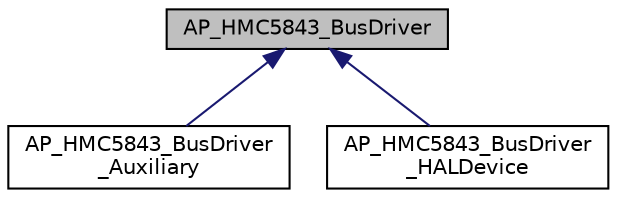 digraph "AP_HMC5843_BusDriver"
{
 // INTERACTIVE_SVG=YES
  edge [fontname="Helvetica",fontsize="10",labelfontname="Helvetica",labelfontsize="10"];
  node [fontname="Helvetica",fontsize="10",shape=record];
  Node1 [label="AP_HMC5843_BusDriver",height=0.2,width=0.4,color="black", fillcolor="grey75", style="filled", fontcolor="black"];
  Node1 -> Node2 [dir="back",color="midnightblue",fontsize="10",style="solid",fontname="Helvetica"];
  Node2 [label="AP_HMC5843_BusDriver\l_Auxiliary",height=0.2,width=0.4,color="black", fillcolor="white", style="filled",URL="$classAP__HMC5843__BusDriver__Auxiliary.html"];
  Node1 -> Node3 [dir="back",color="midnightblue",fontsize="10",style="solid",fontname="Helvetica"];
  Node3 [label="AP_HMC5843_BusDriver\l_HALDevice",height=0.2,width=0.4,color="black", fillcolor="white", style="filled",URL="$classAP__HMC5843__BusDriver__HALDevice.html"];
}
